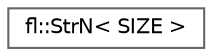 digraph "Graphical Class Hierarchy"
{
 // LATEX_PDF_SIZE
  bgcolor="transparent";
  edge [fontname=Helvetica,fontsize=10,labelfontname=Helvetica,labelfontsize=10];
  node [fontname=Helvetica,fontsize=10,shape=box,height=0.2,width=0.4];
  rankdir="LR";
  Node0 [id="Node000000",label="fl::StrN\< SIZE \>",height=0.2,width=0.4,color="grey40", fillcolor="white", style="filled",URL="$dc/d96/classfl_1_1_str_n.html",tooltip=" "];
}
